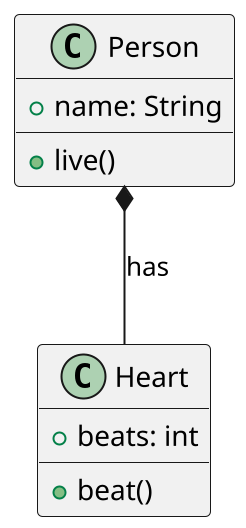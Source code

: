 @startuml

scale 2

class Person {
    +name: String
    +live()
}

class Heart {
    +beats: int
    +beat()
}

Person *-- Heart : has
@enduml